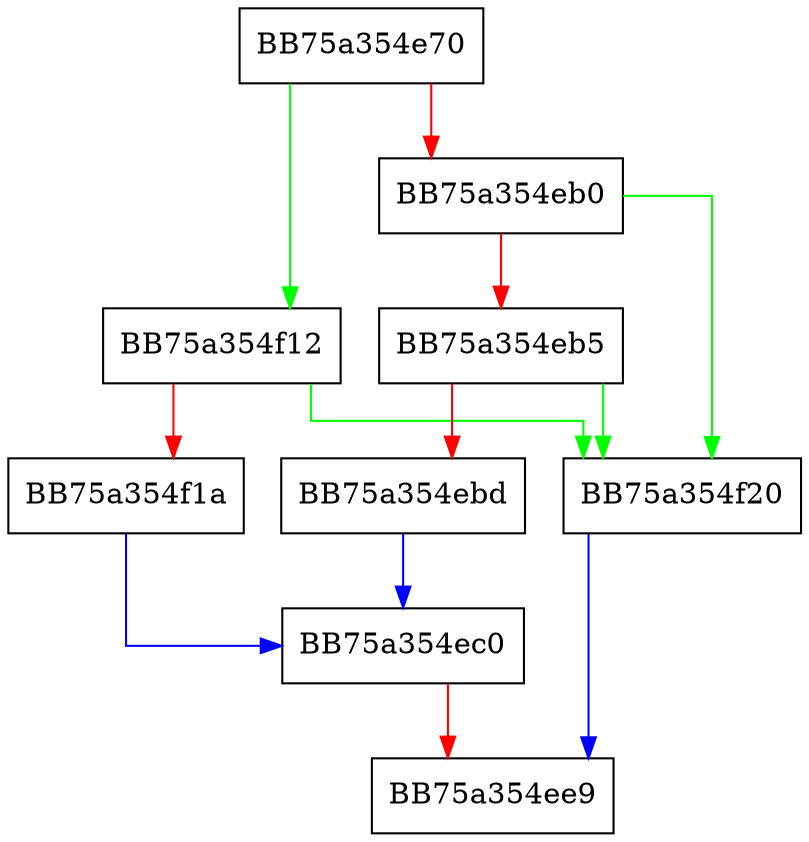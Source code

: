 digraph _validate_unhalted_ratio_feature_and_save {
  node [shape="box"];
  graph [splines=ortho];
  BB75a354e70 -> BB75a354f12 [color="green"];
  BB75a354e70 -> BB75a354eb0 [color="red"];
  BB75a354eb0 -> BB75a354f20 [color="green"];
  BB75a354eb0 -> BB75a354eb5 [color="red"];
  BB75a354eb5 -> BB75a354f20 [color="green"];
  BB75a354eb5 -> BB75a354ebd [color="red"];
  BB75a354ebd -> BB75a354ec0 [color="blue"];
  BB75a354ec0 -> BB75a354ee9 [color="red"];
  BB75a354f12 -> BB75a354f20 [color="green"];
  BB75a354f12 -> BB75a354f1a [color="red"];
  BB75a354f1a -> BB75a354ec0 [color="blue"];
  BB75a354f20 -> BB75a354ee9 [color="blue"];
}